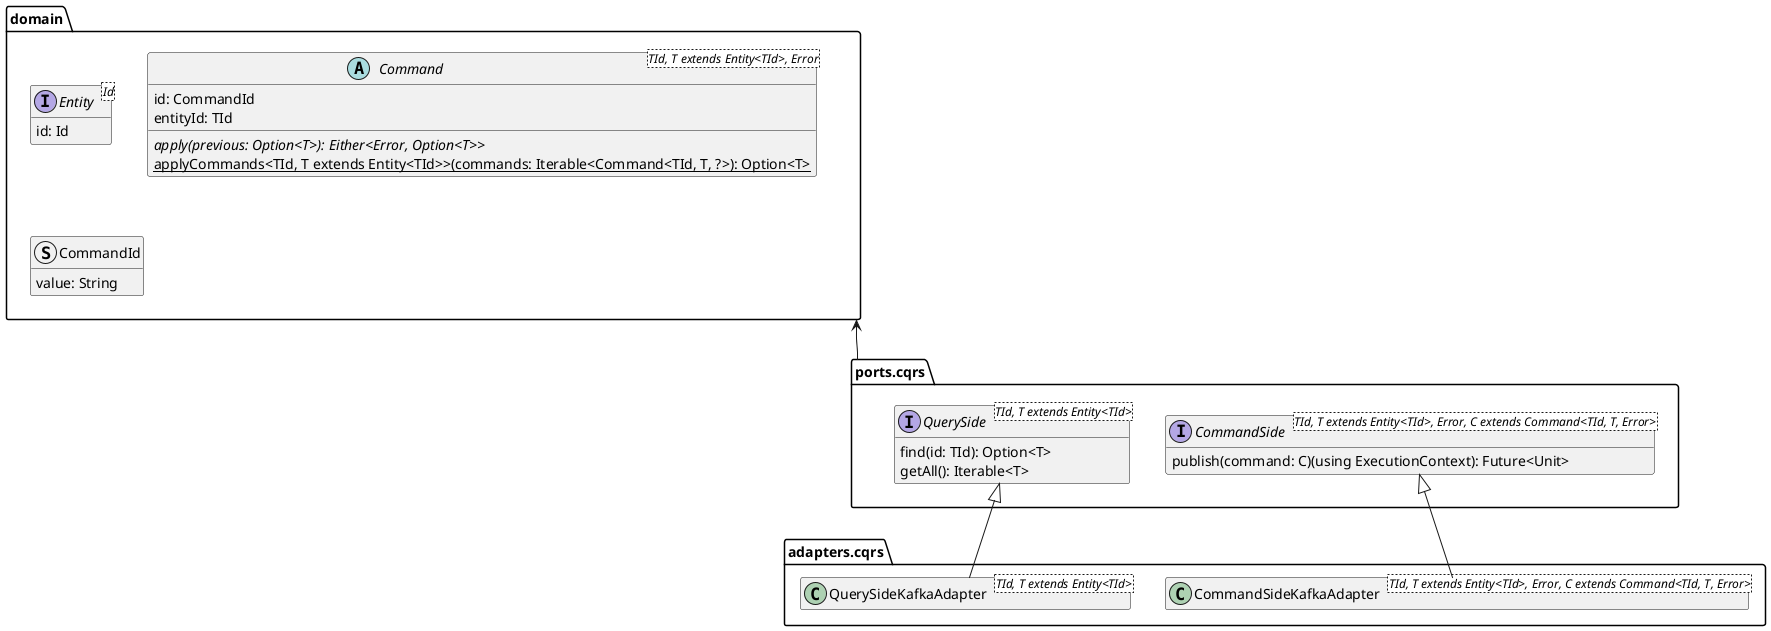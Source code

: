 @startuml cqrs-es-domain-model

hide empty members

package domain {
    !startsub ES
    interface Entity<Id> {
        id: Id
    }

    abstract class Command<TId, T extends Entity<TId>, Error> {
        id: CommandId
        entityId: TId
        {abstract} apply(previous: Option<T>): Either<Error, Option<T>>
        {static} applyCommands<TId, T extends Entity<TId>>(commands: Iterable<Command<TId, T, ?>): Option<T>
    }
    !endsub

    struct CommandId {
        value: String
    }
}

set separator none
package ports.cqrs {
    interface CommandSide<TId, T extends Entity<TId>, Error, C extends Command<TId, T, Error>> {
        publish(command: C)(using ExecutionContext): Future<Unit>
    }
    interface QuerySide<TId, T extends Entity<TId>>{
        find(id: TId): Option<T>
        getAll(): Iterable<T>
    }
}

package adapters.cqrs {
    class CommandSideKafkaAdapter<TId, T extends Entity<TId>, Error, C extends Command<TId, T, Error>> extends CommandSide
    class QuerySideKafkaAdapter<TId, T extends Entity<TId>> extends QuerySide
}

domain <--- ports.cqrs

@enduml
